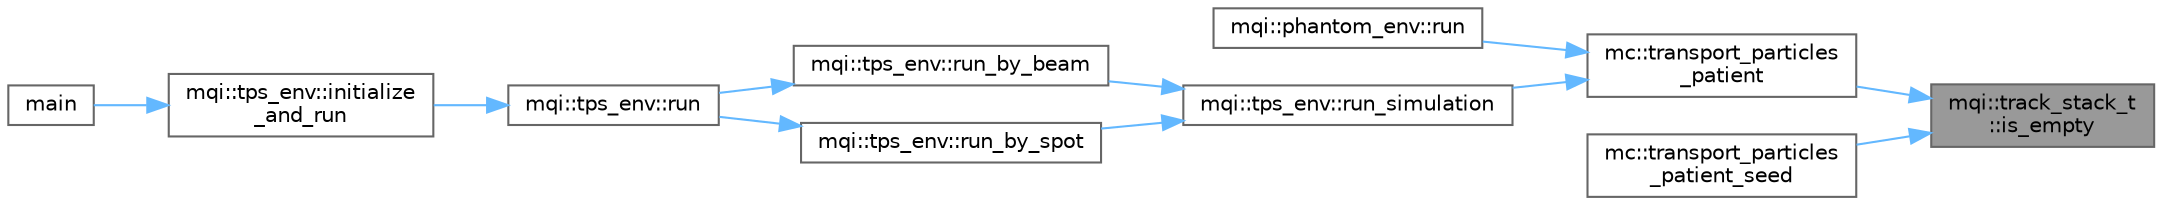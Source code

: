 digraph "mqi::track_stack_t::is_empty"
{
 // LATEX_PDF_SIZE
  bgcolor="transparent";
  edge [fontname=Helvetica,fontsize=10,labelfontname=Helvetica,labelfontsize=10];
  node [fontname=Helvetica,fontsize=10,shape=box,height=0.2,width=0.4];
  rankdir="RL";
  Node1 [id="Node000001",label="mqi::track_stack_t\l::is_empty",height=0.2,width=0.4,color="gray40", fillcolor="grey60", style="filled", fontcolor="black",tooltip="Checks if the stack is empty."];
  Node1 -> Node2 [id="edge1_Node000001_Node000002",dir="back",color="steelblue1",style="solid",tooltip=" "];
  Node2 [id="Node000002",label="mc::transport_particles\l_patient",height=0.2,width=0.4,color="grey40", fillcolor="white", style="filled",URL="$namespacemc.html#ad4274be120fe0d5fd68795d74fc1770d",tooltip="CUDA kernel for transporting particles through a patient geometry."];
  Node2 -> Node3 [id="edge2_Node000002_Node000003",dir="back",color="steelblue1",style="solid",tooltip=" "];
  Node3 [id="Node000003",label="mqi::phantom_env::run",height=0.2,width=0.4,color="grey40", fillcolor="white", style="filled",URL="$classmqi_1_1phantom__env.html#a39f58f7b4adf1fec01dfce917c53b7de",tooltip="Runs the particle transport simulation."];
  Node2 -> Node4 [id="edge3_Node000002_Node000004",dir="back",color="steelblue1",style="solid",tooltip=" "];
  Node4 [id="Node000004",label="mqi::tps_env::run_simulation",height=0.2,width=0.4,color="grey40", fillcolor="white", style="filled",URL="$classmqi_1_1tps__env.html#adcf39a30ee258747d918e5ba5b3c8ddb",tooltip="Runs a batch of the simulation."];
  Node4 -> Node5 [id="edge4_Node000004_Node000005",dir="back",color="steelblue1",style="solid",tooltip=" "];
  Node5 [id="Node000005",label="mqi::tps_env::run_by_beam",height=0.2,width=0.4,color="grey40", fillcolor="white", style="filled",URL="$classmqi_1_1tps__env.html#a5fc73242d27283f2b4e911aada6b3f21",tooltip="Runs the simulation on a per-beam basis."];
  Node5 -> Node6 [id="edge5_Node000005_Node000006",dir="back",color="steelblue1",style="solid",tooltip=" "];
  Node6 [id="Node000006",label="mqi::tps_env::run",height=0.2,width=0.4,color="grey40", fillcolor="white", style="filled",URL="$classmqi_1_1tps__env.html#a815e21607d6af016fa9eea6096ba066b",tooltip="Runs the simulation based on the specified simulation type (per-beam or per-spot)."];
  Node6 -> Node7 [id="edge6_Node000006_Node000007",dir="back",color="steelblue1",style="solid",tooltip=" "];
  Node7 [id="Node000007",label="mqi::tps_env::initialize\l_and_run",height=0.2,width=0.4,color="grey40", fillcolor="white", style="filled",URL="$classmqi_1_1tps__env.html#ab99846553d1f27bb6b0f7b8ad10aaaaf",tooltip="Initializes and runs the simulation for all specified beams."];
  Node7 -> Node8 [id="edge7_Node000007_Node000008",dir="back",color="steelblue1",style="solid",tooltip=" "];
  Node8 [id="Node000008",label="main",height=0.2,width=0.4,color="grey40", fillcolor="white", style="filled",URL="$tps__env_8cpp.html#a0ddf1224851353fc92bfbff6f499fa97",tooltip="The main function for the TPS environment executable."];
  Node4 -> Node9 [id="edge8_Node000004_Node000009",dir="back",color="steelblue1",style="solid",tooltip=" "];
  Node9 [id="Node000009",label="mqi::tps_env::run_by_spot",height=0.2,width=0.4,color="grey40", fillcolor="white", style="filled",URL="$classmqi_1_1tps__env.html#a57a32b1551abb79ca6a59e5864560d4f",tooltip="Runs the simulation on a per-spot basis."];
  Node9 -> Node6 [id="edge9_Node000009_Node000006",dir="back",color="steelblue1",style="solid",tooltip=" "];
  Node1 -> Node10 [id="edge10_Node000001_Node000010",dir="back",color="steelblue1",style="solid",tooltip=" "];
  Node10 [id="Node000010",label="mc::transport_particles\l_patient_seed",height=0.2,width=0.4,color="grey40", fillcolor="white", style="filled",URL="$namespacemc.html#a3c7647bd30b2df4c16664d8cd4be6a6a",tooltip="CUDA kernel for transporting particles with per-particle seeding."];
}
